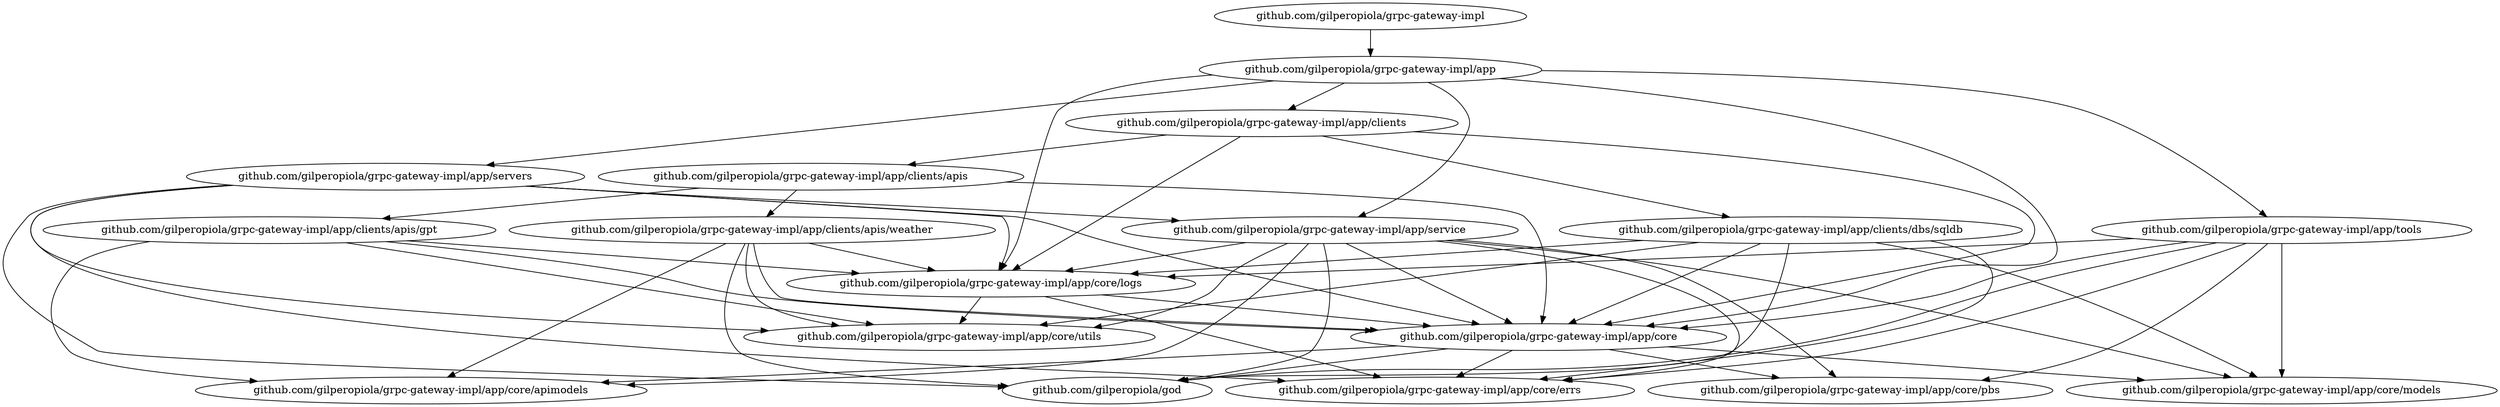 digraph dependencies {
"github.com/gilperopiola/grpc-gateway-impl" -> "github.com/gilperopiola/grpc-gateway-impl/app"
"github.com/gilperopiola/grpc-gateway-impl/app" -> "github.com/gilperopiola/grpc-gateway-impl/app/clients"
"github.com/gilperopiola/grpc-gateway-impl/app" -> "github.com/gilperopiola/grpc-gateway-impl/app/core"
"github.com/gilperopiola/grpc-gateway-impl/app" -> "github.com/gilperopiola/grpc-gateway-impl/app/core/logs"
"github.com/gilperopiola/grpc-gateway-impl/app" -> "github.com/gilperopiola/grpc-gateway-impl/app/servers"
"github.com/gilperopiola/grpc-gateway-impl/app" -> "github.com/gilperopiola/grpc-gateway-impl/app/service"
"github.com/gilperopiola/grpc-gateway-impl/app" -> "github.com/gilperopiola/grpc-gateway-impl/app/tools"
"github.com/gilperopiola/grpc-gateway-impl/app/clients" -> "github.com/gilperopiola/grpc-gateway-impl/app/clients/apis"
"github.com/gilperopiola/grpc-gateway-impl/app/clients" -> "github.com/gilperopiola/grpc-gateway-impl/app/clients/dbs/sqldb"
"github.com/gilperopiola/grpc-gateway-impl/app/clients" -> "github.com/gilperopiola/grpc-gateway-impl/app/core"
"github.com/gilperopiola/grpc-gateway-impl/app/clients" -> "github.com/gilperopiola/grpc-gateway-impl/app/core/logs"
"github.com/gilperopiola/grpc-gateway-impl/app/clients/apis" -> "github.com/gilperopiola/grpc-gateway-impl/app/clients/apis/gpt"
"github.com/gilperopiola/grpc-gateway-impl/app/clients/apis" -> "github.com/gilperopiola/grpc-gateway-impl/app/clients/apis/weather"
"github.com/gilperopiola/grpc-gateway-impl/app/clients/apis" -> "github.com/gilperopiola/grpc-gateway-impl/app/core"
"github.com/gilperopiola/grpc-gateway-impl/app/clients/apis/gpt" -> "github.com/gilperopiola/grpc-gateway-impl/app/core"
"github.com/gilperopiola/grpc-gateway-impl/app/clients/apis/gpt" -> "github.com/gilperopiola/grpc-gateway-impl/app/core/apimodels"
"github.com/gilperopiola/grpc-gateway-impl/app/clients/apis/gpt" -> "github.com/gilperopiola/grpc-gateway-impl/app/core/logs"
"github.com/gilperopiola/grpc-gateway-impl/app/clients/apis/gpt" -> "github.com/gilperopiola/grpc-gateway-impl/app/core/utils"
"github.com/gilperopiola/grpc-gateway-impl/app/clients/apis/weather" -> "github.com/gilperopiola/god"
"github.com/gilperopiola/grpc-gateway-impl/app/clients/apis/weather" -> "github.com/gilperopiola/grpc-gateway-impl/app/core"
"github.com/gilperopiola/grpc-gateway-impl/app/clients/apis/weather" -> "github.com/gilperopiola/grpc-gateway-impl/app/core/apimodels"
"github.com/gilperopiola/grpc-gateway-impl/app/clients/apis/weather" -> "github.com/gilperopiola/grpc-gateway-impl/app/core/logs"
"github.com/gilperopiola/grpc-gateway-impl/app/clients/apis/weather" -> "github.com/gilperopiola/grpc-gateway-impl/app/core/utils"
"github.com/gilperopiola/grpc-gateway-impl/app/clients/dbs/sqldb" -> "github.com/gilperopiola/god"
"github.com/gilperopiola/grpc-gateway-impl/app/clients/dbs/sqldb" -> "github.com/gilperopiola/grpc-gateway-impl/app/core"
"github.com/gilperopiola/grpc-gateway-impl/app/clients/dbs/sqldb" -> "github.com/gilperopiola/grpc-gateway-impl/app/core/errs"
"github.com/gilperopiola/grpc-gateway-impl/app/clients/dbs/sqldb" -> "github.com/gilperopiola/grpc-gateway-impl/app/core/logs"
"github.com/gilperopiola/grpc-gateway-impl/app/clients/dbs/sqldb" -> "github.com/gilperopiola/grpc-gateway-impl/app/core/models"
"github.com/gilperopiola/grpc-gateway-impl/app/clients/dbs/sqldb" -> "github.com/gilperopiola/grpc-gateway-impl/app/core/utils"
"github.com/gilperopiola/grpc-gateway-impl/app/core" -> "github.com/gilperopiola/god"
"github.com/gilperopiola/grpc-gateway-impl/app/core" -> "github.com/gilperopiola/grpc-gateway-impl/app/core/apimodels"
"github.com/gilperopiola/grpc-gateway-impl/app/core" -> "github.com/gilperopiola/grpc-gateway-impl/app/core/errs"
"github.com/gilperopiola/grpc-gateway-impl/app/core" -> "github.com/gilperopiola/grpc-gateway-impl/app/core/models"
"github.com/gilperopiola/grpc-gateway-impl/app/core" -> "github.com/gilperopiola/grpc-gateway-impl/app/core/pbs"
"github.com/gilperopiola/grpc-gateway-impl/app/core/logs" -> "github.com/gilperopiola/grpc-gateway-impl/app/core"
"github.com/gilperopiola/grpc-gateway-impl/app/core/logs" -> "github.com/gilperopiola/grpc-gateway-impl/app/core/errs"
"github.com/gilperopiola/grpc-gateway-impl/app/core/logs" -> "github.com/gilperopiola/grpc-gateway-impl/app/core/utils"
"github.com/gilperopiola/grpc-gateway-impl/app/servers" -> "github.com/gilperopiola/god"
"github.com/gilperopiola/grpc-gateway-impl/app/servers" -> "github.com/gilperopiola/grpc-gateway-impl/app/core"
"github.com/gilperopiola/grpc-gateway-impl/app/servers" -> "github.com/gilperopiola/grpc-gateway-impl/app/core/errs"
"github.com/gilperopiola/grpc-gateway-impl/app/servers" -> "github.com/gilperopiola/grpc-gateway-impl/app/core/logs"
"github.com/gilperopiola/grpc-gateway-impl/app/servers" -> "github.com/gilperopiola/grpc-gateway-impl/app/core/utils"
"github.com/gilperopiola/grpc-gateway-impl/app/servers" -> "github.com/gilperopiola/grpc-gateway-impl/app/service"
"github.com/gilperopiola/grpc-gateway-impl/app/service" -> "github.com/gilperopiola/god"
"github.com/gilperopiola/grpc-gateway-impl/app/service" -> "github.com/gilperopiola/grpc-gateway-impl/app/core"
"github.com/gilperopiola/grpc-gateway-impl/app/service" -> "github.com/gilperopiola/grpc-gateway-impl/app/core/apimodels"
"github.com/gilperopiola/grpc-gateway-impl/app/service" -> "github.com/gilperopiola/grpc-gateway-impl/app/core/errs"
"github.com/gilperopiola/grpc-gateway-impl/app/service" -> "github.com/gilperopiola/grpc-gateway-impl/app/core/logs"
"github.com/gilperopiola/grpc-gateway-impl/app/service" -> "github.com/gilperopiola/grpc-gateway-impl/app/core/models"
"github.com/gilperopiola/grpc-gateway-impl/app/service" -> "github.com/gilperopiola/grpc-gateway-impl/app/core/pbs"
"github.com/gilperopiola/grpc-gateway-impl/app/service" -> "github.com/gilperopiola/grpc-gateway-impl/app/core/utils"
"github.com/gilperopiola/grpc-gateway-impl/app/tools" -> "github.com/gilperopiola/god"
"github.com/gilperopiola/grpc-gateway-impl/app/tools" -> "github.com/gilperopiola/grpc-gateway-impl/app/core"
"github.com/gilperopiola/grpc-gateway-impl/app/tools" -> "github.com/gilperopiola/grpc-gateway-impl/app/core/errs"
"github.com/gilperopiola/grpc-gateway-impl/app/tools" -> "github.com/gilperopiola/grpc-gateway-impl/app/core/logs"
"github.com/gilperopiola/grpc-gateway-impl/app/tools" -> "github.com/gilperopiola/grpc-gateway-impl/app/core/models"
"github.com/gilperopiola/grpc-gateway-impl/app/tools" -> "github.com/gilperopiola/grpc-gateway-impl/app/core/pbs"
}
